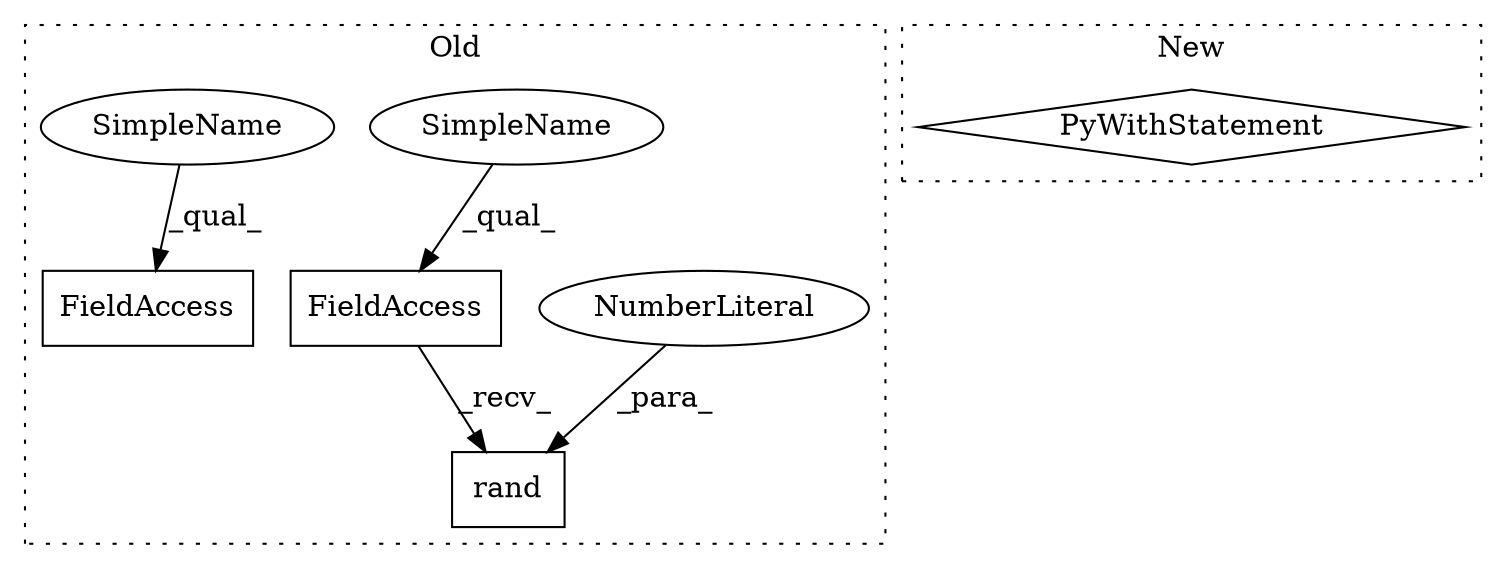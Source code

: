 digraph G {
subgraph cluster0 {
1 [label="rand" a="32" s="5346,5356" l="5,1" shape="box"];
3 [label="FieldAccess" a="22" s="5333" l="12" shape="box"];
4 [label="FieldAccess" a="22" s="5492" l="12" shape="box"];
5 [label="NumberLiteral" a="34" s="5351" l="1" shape="ellipse"];
6 [label="SimpleName" a="42" s="5333" l="5" shape="ellipse"];
7 [label="SimpleName" a="42" s="5492" l="5" shape="ellipse"];
label = "Old";
style="dotted";
}
subgraph cluster1 {
2 [label="PyWithStatement" a="104" s="7074,7141" l="10,2" shape="diamond"];
label = "New";
style="dotted";
}
3 -> 1 [label="_recv_"];
5 -> 1 [label="_para_"];
6 -> 3 [label="_qual_"];
7 -> 4 [label="_qual_"];
}